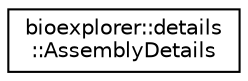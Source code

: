 digraph "Graphical Class Hierarchy"
{
 // LATEX_PDF_SIZE
  edge [fontname="Helvetica",fontsize="10",labelfontname="Helvetica",labelfontsize="10"];
  node [fontname="Helvetica",fontsize="10",shape=record];
  rankdir="LR";
  Node0 [label="bioexplorer::details\l::AssemblyDetails",height=0.2,width=0.4,color="black", fillcolor="white", style="filled",URL="$d1/da5/structbioexplorer_1_1details_1_1AssemblyDetails.html",tooltip="Assembly representation."];
}

